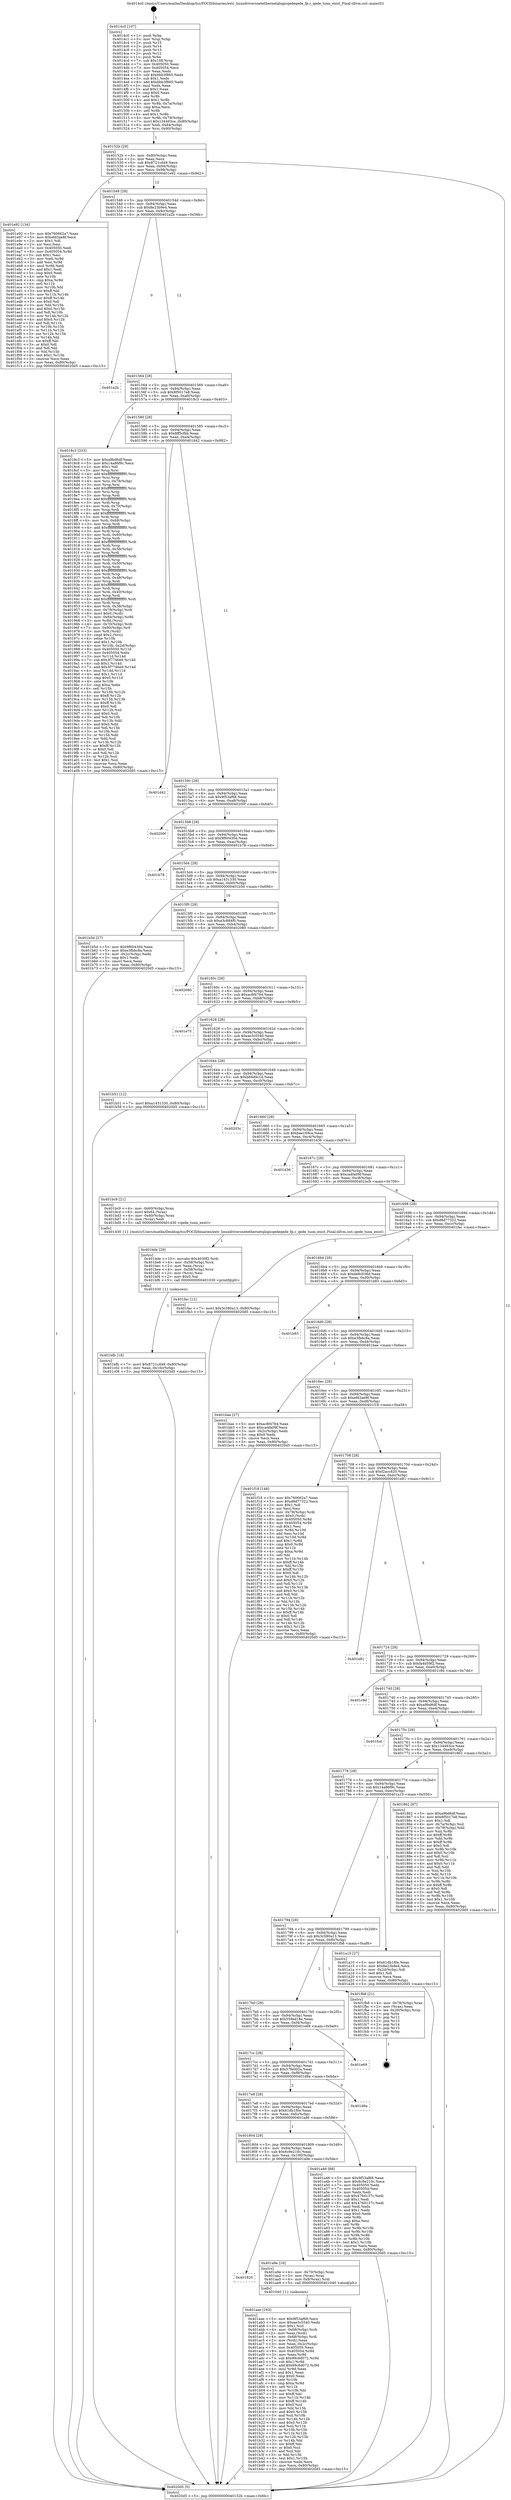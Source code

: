 digraph "0x4014c0" {
  label = "0x4014c0 (/mnt/c/Users/mathe/Desktop/tcc/POCII/binaries/extr_linuxdriversnetethernetqlogicqedeqede_fp.c_qede_tunn_exist_Final-ollvm.out::main(0))"
  labelloc = "t"
  node[shape=record]

  Entry [label="",width=0.3,height=0.3,shape=circle,fillcolor=black,style=filled]
  "0x40152b" [label="{
     0x40152b [29]\l
     | [instrs]\l
     &nbsp;&nbsp;0x40152b \<+3\>: mov -0x80(%rbp),%eax\l
     &nbsp;&nbsp;0x40152e \<+2\>: mov %eax,%ecx\l
     &nbsp;&nbsp;0x401530 \<+6\>: sub $0x8721cd49,%ecx\l
     &nbsp;&nbsp;0x401536 \<+6\>: mov %eax,-0x94(%rbp)\l
     &nbsp;&nbsp;0x40153c \<+6\>: mov %ecx,-0x98(%rbp)\l
     &nbsp;&nbsp;0x401542 \<+6\>: je 0000000000401e92 \<main+0x9d2\>\l
  }"]
  "0x401e92" [label="{
     0x401e92 [134]\l
     | [instrs]\l
     &nbsp;&nbsp;0x401e92 \<+5\>: mov $0x760662a7,%eax\l
     &nbsp;&nbsp;0x401e97 \<+5\>: mov $0xefd3ae8f,%ecx\l
     &nbsp;&nbsp;0x401e9c \<+2\>: mov $0x1,%dl\l
     &nbsp;&nbsp;0x401e9e \<+2\>: xor %esi,%esi\l
     &nbsp;&nbsp;0x401ea0 \<+7\>: mov 0x405050,%edi\l
     &nbsp;&nbsp;0x401ea7 \<+8\>: mov 0x405054,%r8d\l
     &nbsp;&nbsp;0x401eaf \<+3\>: sub $0x1,%esi\l
     &nbsp;&nbsp;0x401eb2 \<+3\>: mov %edi,%r9d\l
     &nbsp;&nbsp;0x401eb5 \<+3\>: add %esi,%r9d\l
     &nbsp;&nbsp;0x401eb8 \<+4\>: imul %r9d,%edi\l
     &nbsp;&nbsp;0x401ebc \<+3\>: and $0x1,%edi\l
     &nbsp;&nbsp;0x401ebf \<+3\>: cmp $0x0,%edi\l
     &nbsp;&nbsp;0x401ec2 \<+4\>: sete %r10b\l
     &nbsp;&nbsp;0x401ec6 \<+4\>: cmp $0xa,%r8d\l
     &nbsp;&nbsp;0x401eca \<+4\>: setl %r11b\l
     &nbsp;&nbsp;0x401ece \<+3\>: mov %r10b,%bl\l
     &nbsp;&nbsp;0x401ed1 \<+3\>: xor $0xff,%bl\l
     &nbsp;&nbsp;0x401ed4 \<+3\>: mov %r11b,%r14b\l
     &nbsp;&nbsp;0x401ed7 \<+4\>: xor $0xff,%r14b\l
     &nbsp;&nbsp;0x401edb \<+3\>: xor $0x0,%dl\l
     &nbsp;&nbsp;0x401ede \<+3\>: mov %bl,%r15b\l
     &nbsp;&nbsp;0x401ee1 \<+4\>: and $0x0,%r15b\l
     &nbsp;&nbsp;0x401ee5 \<+3\>: and %dl,%r10b\l
     &nbsp;&nbsp;0x401ee8 \<+3\>: mov %r14b,%r12b\l
     &nbsp;&nbsp;0x401eeb \<+4\>: and $0x0,%r12b\l
     &nbsp;&nbsp;0x401eef \<+3\>: and %dl,%r11b\l
     &nbsp;&nbsp;0x401ef2 \<+3\>: or %r10b,%r15b\l
     &nbsp;&nbsp;0x401ef5 \<+3\>: or %r11b,%r12b\l
     &nbsp;&nbsp;0x401ef8 \<+3\>: xor %r12b,%r15b\l
     &nbsp;&nbsp;0x401efb \<+3\>: or %r14b,%bl\l
     &nbsp;&nbsp;0x401efe \<+3\>: xor $0xff,%bl\l
     &nbsp;&nbsp;0x401f01 \<+3\>: or $0x0,%dl\l
     &nbsp;&nbsp;0x401f04 \<+2\>: and %dl,%bl\l
     &nbsp;&nbsp;0x401f06 \<+3\>: or %bl,%r15b\l
     &nbsp;&nbsp;0x401f09 \<+4\>: test $0x1,%r15b\l
     &nbsp;&nbsp;0x401f0d \<+3\>: cmovne %ecx,%eax\l
     &nbsp;&nbsp;0x401f10 \<+3\>: mov %eax,-0x80(%rbp)\l
     &nbsp;&nbsp;0x401f13 \<+5\>: jmp 00000000004020d5 \<main+0xc15\>\l
  }"]
  "0x401548" [label="{
     0x401548 [28]\l
     | [instrs]\l
     &nbsp;&nbsp;0x401548 \<+5\>: jmp 000000000040154d \<main+0x8d\>\l
     &nbsp;&nbsp;0x40154d \<+6\>: mov -0x94(%rbp),%eax\l
     &nbsp;&nbsp;0x401553 \<+5\>: sub $0x8e23b9e4,%eax\l
     &nbsp;&nbsp;0x401558 \<+6\>: mov %eax,-0x9c(%rbp)\l
     &nbsp;&nbsp;0x40155e \<+6\>: je 0000000000401a2b \<main+0x56b\>\l
  }"]
  Exit [label="",width=0.3,height=0.3,shape=circle,fillcolor=black,style=filled,peripheries=2]
  "0x401a2b" [label="{
     0x401a2b\l
  }", style=dashed]
  "0x401564" [label="{
     0x401564 [28]\l
     | [instrs]\l
     &nbsp;&nbsp;0x401564 \<+5\>: jmp 0000000000401569 \<main+0xa9\>\l
     &nbsp;&nbsp;0x401569 \<+6\>: mov -0x94(%rbp),%eax\l
     &nbsp;&nbsp;0x40156f \<+5\>: sub $0x8f5017e8,%eax\l
     &nbsp;&nbsp;0x401574 \<+6\>: mov %eax,-0xa0(%rbp)\l
     &nbsp;&nbsp;0x40157a \<+6\>: je 00000000004018c3 \<main+0x403\>\l
  }"]
  "0x401bfb" [label="{
     0x401bfb [18]\l
     | [instrs]\l
     &nbsp;&nbsp;0x401bfb \<+7\>: movl $0x8721cd49,-0x80(%rbp)\l
     &nbsp;&nbsp;0x401c02 \<+6\>: mov %eax,-0x10c(%rbp)\l
     &nbsp;&nbsp;0x401c08 \<+5\>: jmp 00000000004020d5 \<main+0xc15\>\l
  }"]
  "0x4018c3" [label="{
     0x4018c3 [333]\l
     | [instrs]\l
     &nbsp;&nbsp;0x4018c3 \<+5\>: mov $0xa9bd6df,%eax\l
     &nbsp;&nbsp;0x4018c8 \<+5\>: mov $0x14a86f9c,%ecx\l
     &nbsp;&nbsp;0x4018cd \<+2\>: mov $0x1,%dl\l
     &nbsp;&nbsp;0x4018cf \<+3\>: mov %rsp,%rsi\l
     &nbsp;&nbsp;0x4018d2 \<+4\>: add $0xfffffffffffffff0,%rsi\l
     &nbsp;&nbsp;0x4018d6 \<+3\>: mov %rsi,%rsp\l
     &nbsp;&nbsp;0x4018d9 \<+4\>: mov %rsi,-0x78(%rbp)\l
     &nbsp;&nbsp;0x4018dd \<+3\>: mov %rsp,%rsi\l
     &nbsp;&nbsp;0x4018e0 \<+4\>: add $0xfffffffffffffff0,%rsi\l
     &nbsp;&nbsp;0x4018e4 \<+3\>: mov %rsi,%rsp\l
     &nbsp;&nbsp;0x4018e7 \<+3\>: mov %rsp,%rdi\l
     &nbsp;&nbsp;0x4018ea \<+4\>: add $0xfffffffffffffff0,%rdi\l
     &nbsp;&nbsp;0x4018ee \<+3\>: mov %rdi,%rsp\l
     &nbsp;&nbsp;0x4018f1 \<+4\>: mov %rdi,-0x70(%rbp)\l
     &nbsp;&nbsp;0x4018f5 \<+3\>: mov %rsp,%rdi\l
     &nbsp;&nbsp;0x4018f8 \<+4\>: add $0xfffffffffffffff0,%rdi\l
     &nbsp;&nbsp;0x4018fc \<+3\>: mov %rdi,%rsp\l
     &nbsp;&nbsp;0x4018ff \<+4\>: mov %rdi,-0x68(%rbp)\l
     &nbsp;&nbsp;0x401903 \<+3\>: mov %rsp,%rdi\l
     &nbsp;&nbsp;0x401906 \<+4\>: add $0xfffffffffffffff0,%rdi\l
     &nbsp;&nbsp;0x40190a \<+3\>: mov %rdi,%rsp\l
     &nbsp;&nbsp;0x40190d \<+4\>: mov %rdi,-0x60(%rbp)\l
     &nbsp;&nbsp;0x401911 \<+3\>: mov %rsp,%rdi\l
     &nbsp;&nbsp;0x401914 \<+4\>: add $0xfffffffffffffff0,%rdi\l
     &nbsp;&nbsp;0x401918 \<+3\>: mov %rdi,%rsp\l
     &nbsp;&nbsp;0x40191b \<+4\>: mov %rdi,-0x58(%rbp)\l
     &nbsp;&nbsp;0x40191f \<+3\>: mov %rsp,%rdi\l
     &nbsp;&nbsp;0x401922 \<+4\>: add $0xfffffffffffffff0,%rdi\l
     &nbsp;&nbsp;0x401926 \<+3\>: mov %rdi,%rsp\l
     &nbsp;&nbsp;0x401929 \<+4\>: mov %rdi,-0x50(%rbp)\l
     &nbsp;&nbsp;0x40192d \<+3\>: mov %rsp,%rdi\l
     &nbsp;&nbsp;0x401930 \<+4\>: add $0xfffffffffffffff0,%rdi\l
     &nbsp;&nbsp;0x401934 \<+3\>: mov %rdi,%rsp\l
     &nbsp;&nbsp;0x401937 \<+4\>: mov %rdi,-0x48(%rbp)\l
     &nbsp;&nbsp;0x40193b \<+3\>: mov %rsp,%rdi\l
     &nbsp;&nbsp;0x40193e \<+4\>: add $0xfffffffffffffff0,%rdi\l
     &nbsp;&nbsp;0x401942 \<+3\>: mov %rdi,%rsp\l
     &nbsp;&nbsp;0x401945 \<+4\>: mov %rdi,-0x40(%rbp)\l
     &nbsp;&nbsp;0x401949 \<+3\>: mov %rsp,%rdi\l
     &nbsp;&nbsp;0x40194c \<+4\>: add $0xfffffffffffffff0,%rdi\l
     &nbsp;&nbsp;0x401950 \<+3\>: mov %rdi,%rsp\l
     &nbsp;&nbsp;0x401953 \<+4\>: mov %rdi,-0x38(%rbp)\l
     &nbsp;&nbsp;0x401957 \<+4\>: mov -0x78(%rbp),%rdi\l
     &nbsp;&nbsp;0x40195b \<+6\>: movl $0x0,(%rdi)\l
     &nbsp;&nbsp;0x401961 \<+7\>: mov -0x84(%rbp),%r8d\l
     &nbsp;&nbsp;0x401968 \<+3\>: mov %r8d,(%rsi)\l
     &nbsp;&nbsp;0x40196b \<+4\>: mov -0x70(%rbp),%rdi\l
     &nbsp;&nbsp;0x40196f \<+7\>: mov -0x90(%rbp),%r9\l
     &nbsp;&nbsp;0x401976 \<+3\>: mov %r9,(%rdi)\l
     &nbsp;&nbsp;0x401979 \<+3\>: cmpl $0x2,(%rsi)\l
     &nbsp;&nbsp;0x40197c \<+4\>: setne %r10b\l
     &nbsp;&nbsp;0x401980 \<+4\>: and $0x1,%r10b\l
     &nbsp;&nbsp;0x401984 \<+4\>: mov %r10b,-0x2d(%rbp)\l
     &nbsp;&nbsp;0x401988 \<+8\>: mov 0x405050,%r11d\l
     &nbsp;&nbsp;0x401990 \<+7\>: mov 0x405054,%ebx\l
     &nbsp;&nbsp;0x401997 \<+3\>: mov %r11d,%r14d\l
     &nbsp;&nbsp;0x40199a \<+7\>: sub $0x3f7746e9,%r14d\l
     &nbsp;&nbsp;0x4019a1 \<+4\>: sub $0x1,%r14d\l
     &nbsp;&nbsp;0x4019a5 \<+7\>: add $0x3f7746e9,%r14d\l
     &nbsp;&nbsp;0x4019ac \<+4\>: imul %r14d,%r11d\l
     &nbsp;&nbsp;0x4019b0 \<+4\>: and $0x1,%r11d\l
     &nbsp;&nbsp;0x4019b4 \<+4\>: cmp $0x0,%r11d\l
     &nbsp;&nbsp;0x4019b8 \<+4\>: sete %r10b\l
     &nbsp;&nbsp;0x4019bc \<+3\>: cmp $0xa,%ebx\l
     &nbsp;&nbsp;0x4019bf \<+4\>: setl %r15b\l
     &nbsp;&nbsp;0x4019c3 \<+3\>: mov %r10b,%r12b\l
     &nbsp;&nbsp;0x4019c6 \<+4\>: xor $0xff,%r12b\l
     &nbsp;&nbsp;0x4019ca \<+3\>: mov %r15b,%r13b\l
     &nbsp;&nbsp;0x4019cd \<+4\>: xor $0xff,%r13b\l
     &nbsp;&nbsp;0x4019d1 \<+3\>: xor $0x0,%dl\l
     &nbsp;&nbsp;0x4019d4 \<+3\>: mov %r12b,%sil\l
     &nbsp;&nbsp;0x4019d7 \<+4\>: and $0x0,%sil\l
     &nbsp;&nbsp;0x4019db \<+3\>: and %dl,%r10b\l
     &nbsp;&nbsp;0x4019de \<+3\>: mov %r13b,%dil\l
     &nbsp;&nbsp;0x4019e1 \<+4\>: and $0x0,%dil\l
     &nbsp;&nbsp;0x4019e5 \<+3\>: and %dl,%r15b\l
     &nbsp;&nbsp;0x4019e8 \<+3\>: or %r10b,%sil\l
     &nbsp;&nbsp;0x4019eb \<+3\>: or %r15b,%dil\l
     &nbsp;&nbsp;0x4019ee \<+3\>: xor %dil,%sil\l
     &nbsp;&nbsp;0x4019f1 \<+3\>: or %r13b,%r12b\l
     &nbsp;&nbsp;0x4019f4 \<+4\>: xor $0xff,%r12b\l
     &nbsp;&nbsp;0x4019f8 \<+3\>: or $0x0,%dl\l
     &nbsp;&nbsp;0x4019fb \<+3\>: and %dl,%r12b\l
     &nbsp;&nbsp;0x4019fe \<+3\>: or %r12b,%sil\l
     &nbsp;&nbsp;0x401a01 \<+4\>: test $0x1,%sil\l
     &nbsp;&nbsp;0x401a05 \<+3\>: cmovne %ecx,%eax\l
     &nbsp;&nbsp;0x401a08 \<+3\>: mov %eax,-0x80(%rbp)\l
     &nbsp;&nbsp;0x401a0b \<+5\>: jmp 00000000004020d5 \<main+0xc15\>\l
  }"]
  "0x401580" [label="{
     0x401580 [28]\l
     | [instrs]\l
     &nbsp;&nbsp;0x401580 \<+5\>: jmp 0000000000401585 \<main+0xc5\>\l
     &nbsp;&nbsp;0x401585 \<+6\>: mov -0x94(%rbp),%eax\l
     &nbsp;&nbsp;0x40158b \<+5\>: sub $0x8ff5cfbb,%eax\l
     &nbsp;&nbsp;0x401590 \<+6\>: mov %eax,-0xa4(%rbp)\l
     &nbsp;&nbsp;0x401596 \<+6\>: je 0000000000401d42 \<main+0x882\>\l
  }"]
  "0x401bde" [label="{
     0x401bde [29]\l
     | [instrs]\l
     &nbsp;&nbsp;0x401bde \<+10\>: movabs $0x4030f2,%rdi\l
     &nbsp;&nbsp;0x401be8 \<+4\>: mov -0x58(%rbp),%rcx\l
     &nbsp;&nbsp;0x401bec \<+2\>: mov %eax,(%rcx)\l
     &nbsp;&nbsp;0x401bee \<+4\>: mov -0x58(%rbp),%rcx\l
     &nbsp;&nbsp;0x401bf2 \<+2\>: mov (%rcx),%esi\l
     &nbsp;&nbsp;0x401bf4 \<+2\>: mov $0x0,%al\l
     &nbsp;&nbsp;0x401bf6 \<+5\>: call 0000000000401030 \<printf@plt\>\l
     | [calls]\l
     &nbsp;&nbsp;0x401030 \{1\} (unknown)\l
  }"]
  "0x401d42" [label="{
     0x401d42\l
  }", style=dashed]
  "0x40159c" [label="{
     0x40159c [28]\l
     | [instrs]\l
     &nbsp;&nbsp;0x40159c \<+5\>: jmp 00000000004015a1 \<main+0xe1\>\l
     &nbsp;&nbsp;0x4015a1 \<+6\>: mov -0x94(%rbp),%eax\l
     &nbsp;&nbsp;0x4015a7 \<+5\>: sub $0x9f53af68,%eax\l
     &nbsp;&nbsp;0x4015ac \<+6\>: mov %eax,-0xa8(%rbp)\l
     &nbsp;&nbsp;0x4015b2 \<+6\>: je 000000000040200f \<main+0xb4f\>\l
  }"]
  "0x401aae" [label="{
     0x401aae [163]\l
     | [instrs]\l
     &nbsp;&nbsp;0x401aae \<+5\>: mov $0x9f53af68,%ecx\l
     &nbsp;&nbsp;0x401ab3 \<+5\>: mov $0xae3c5540,%edx\l
     &nbsp;&nbsp;0x401ab8 \<+3\>: mov $0x1,%sil\l
     &nbsp;&nbsp;0x401abb \<+4\>: mov -0x68(%rbp),%rdi\l
     &nbsp;&nbsp;0x401abf \<+2\>: mov %eax,(%rdi)\l
     &nbsp;&nbsp;0x401ac1 \<+4\>: mov -0x68(%rbp),%rdi\l
     &nbsp;&nbsp;0x401ac5 \<+2\>: mov (%rdi),%eax\l
     &nbsp;&nbsp;0x401ac7 \<+3\>: mov %eax,-0x2c(%rbp)\l
     &nbsp;&nbsp;0x401aca \<+7\>: mov 0x405050,%eax\l
     &nbsp;&nbsp;0x401ad1 \<+8\>: mov 0x405054,%r8d\l
     &nbsp;&nbsp;0x401ad9 \<+3\>: mov %eax,%r9d\l
     &nbsp;&nbsp;0x401adc \<+7\>: sub $0x99c6d072,%r9d\l
     &nbsp;&nbsp;0x401ae3 \<+4\>: sub $0x1,%r9d\l
     &nbsp;&nbsp;0x401ae7 \<+7\>: add $0x99c6d072,%r9d\l
     &nbsp;&nbsp;0x401aee \<+4\>: imul %r9d,%eax\l
     &nbsp;&nbsp;0x401af2 \<+3\>: and $0x1,%eax\l
     &nbsp;&nbsp;0x401af5 \<+3\>: cmp $0x0,%eax\l
     &nbsp;&nbsp;0x401af8 \<+4\>: sete %r10b\l
     &nbsp;&nbsp;0x401afc \<+4\>: cmp $0xa,%r8d\l
     &nbsp;&nbsp;0x401b00 \<+4\>: setl %r11b\l
     &nbsp;&nbsp;0x401b04 \<+3\>: mov %r10b,%bl\l
     &nbsp;&nbsp;0x401b07 \<+3\>: xor $0xff,%bl\l
     &nbsp;&nbsp;0x401b0a \<+3\>: mov %r11b,%r14b\l
     &nbsp;&nbsp;0x401b0d \<+4\>: xor $0xff,%r14b\l
     &nbsp;&nbsp;0x401b11 \<+4\>: xor $0x0,%sil\l
     &nbsp;&nbsp;0x401b15 \<+3\>: mov %bl,%r15b\l
     &nbsp;&nbsp;0x401b18 \<+4\>: and $0x0,%r15b\l
     &nbsp;&nbsp;0x401b1c \<+3\>: and %sil,%r10b\l
     &nbsp;&nbsp;0x401b1f \<+3\>: mov %r14b,%r12b\l
     &nbsp;&nbsp;0x401b22 \<+4\>: and $0x0,%r12b\l
     &nbsp;&nbsp;0x401b26 \<+3\>: and %sil,%r11b\l
     &nbsp;&nbsp;0x401b29 \<+3\>: or %r10b,%r15b\l
     &nbsp;&nbsp;0x401b2c \<+3\>: or %r11b,%r12b\l
     &nbsp;&nbsp;0x401b2f \<+3\>: xor %r12b,%r15b\l
     &nbsp;&nbsp;0x401b32 \<+3\>: or %r14b,%bl\l
     &nbsp;&nbsp;0x401b35 \<+3\>: xor $0xff,%bl\l
     &nbsp;&nbsp;0x401b38 \<+4\>: or $0x0,%sil\l
     &nbsp;&nbsp;0x401b3c \<+3\>: and %sil,%bl\l
     &nbsp;&nbsp;0x401b3f \<+3\>: or %bl,%r15b\l
     &nbsp;&nbsp;0x401b42 \<+4\>: test $0x1,%r15b\l
     &nbsp;&nbsp;0x401b46 \<+3\>: cmovne %edx,%ecx\l
     &nbsp;&nbsp;0x401b49 \<+3\>: mov %ecx,-0x80(%rbp)\l
     &nbsp;&nbsp;0x401b4c \<+5\>: jmp 00000000004020d5 \<main+0xc15\>\l
  }"]
  "0x40200f" [label="{
     0x40200f\l
  }", style=dashed]
  "0x4015b8" [label="{
     0x4015b8 [28]\l
     | [instrs]\l
     &nbsp;&nbsp;0x4015b8 \<+5\>: jmp 00000000004015bd \<main+0xfd\>\l
     &nbsp;&nbsp;0x4015bd \<+6\>: mov -0x94(%rbp),%eax\l
     &nbsp;&nbsp;0x4015c3 \<+5\>: sub $0x9f60430d,%eax\l
     &nbsp;&nbsp;0x4015c8 \<+6\>: mov %eax,-0xac(%rbp)\l
     &nbsp;&nbsp;0x4015ce \<+6\>: je 0000000000401b78 \<main+0x6b8\>\l
  }"]
  "0x401820" [label="{
     0x401820\l
  }", style=dashed]
  "0x401b78" [label="{
     0x401b78\l
  }", style=dashed]
  "0x4015d4" [label="{
     0x4015d4 [28]\l
     | [instrs]\l
     &nbsp;&nbsp;0x4015d4 \<+5\>: jmp 00000000004015d9 \<main+0x119\>\l
     &nbsp;&nbsp;0x4015d9 \<+6\>: mov -0x94(%rbp),%eax\l
     &nbsp;&nbsp;0x4015df \<+5\>: sub $0xa1431330,%eax\l
     &nbsp;&nbsp;0x4015e4 \<+6\>: mov %eax,-0xb0(%rbp)\l
     &nbsp;&nbsp;0x4015ea \<+6\>: je 0000000000401b5d \<main+0x69d\>\l
  }"]
  "0x401a9e" [label="{
     0x401a9e [16]\l
     | [instrs]\l
     &nbsp;&nbsp;0x401a9e \<+4\>: mov -0x70(%rbp),%rax\l
     &nbsp;&nbsp;0x401aa2 \<+3\>: mov (%rax),%rax\l
     &nbsp;&nbsp;0x401aa5 \<+4\>: mov 0x8(%rax),%rdi\l
     &nbsp;&nbsp;0x401aa9 \<+5\>: call 0000000000401040 \<atoi@plt\>\l
     | [calls]\l
     &nbsp;&nbsp;0x401040 \{1\} (unknown)\l
  }"]
  "0x401b5d" [label="{
     0x401b5d [27]\l
     | [instrs]\l
     &nbsp;&nbsp;0x401b5d \<+5\>: mov $0x9f60430d,%eax\l
     &nbsp;&nbsp;0x401b62 \<+5\>: mov $0xe3fbbc8a,%ecx\l
     &nbsp;&nbsp;0x401b67 \<+3\>: mov -0x2c(%rbp),%edx\l
     &nbsp;&nbsp;0x401b6a \<+3\>: cmp $0x1,%edx\l
     &nbsp;&nbsp;0x401b6d \<+3\>: cmovl %ecx,%eax\l
     &nbsp;&nbsp;0x401b70 \<+3\>: mov %eax,-0x80(%rbp)\l
     &nbsp;&nbsp;0x401b73 \<+5\>: jmp 00000000004020d5 \<main+0xc15\>\l
  }"]
  "0x4015f0" [label="{
     0x4015f0 [28]\l
     | [instrs]\l
     &nbsp;&nbsp;0x4015f0 \<+5\>: jmp 00000000004015f5 \<main+0x135\>\l
     &nbsp;&nbsp;0x4015f5 \<+6\>: mov -0x94(%rbp),%eax\l
     &nbsp;&nbsp;0x4015fb \<+5\>: sub $0xa3c884f0,%eax\l
     &nbsp;&nbsp;0x401600 \<+6\>: mov %eax,-0xb4(%rbp)\l
     &nbsp;&nbsp;0x401606 \<+6\>: je 0000000000402080 \<main+0xbc0\>\l
  }"]
  "0x401804" [label="{
     0x401804 [28]\l
     | [instrs]\l
     &nbsp;&nbsp;0x401804 \<+5\>: jmp 0000000000401809 \<main+0x349\>\l
     &nbsp;&nbsp;0x401809 \<+6\>: mov -0x94(%rbp),%eax\l
     &nbsp;&nbsp;0x40180f \<+5\>: sub $0x6c9e210c,%eax\l
     &nbsp;&nbsp;0x401814 \<+6\>: mov %eax,-0x100(%rbp)\l
     &nbsp;&nbsp;0x40181a \<+6\>: je 0000000000401a9e \<main+0x5de\>\l
  }"]
  "0x402080" [label="{
     0x402080\l
  }", style=dashed]
  "0x40160c" [label="{
     0x40160c [28]\l
     | [instrs]\l
     &nbsp;&nbsp;0x40160c \<+5\>: jmp 0000000000401611 \<main+0x151\>\l
     &nbsp;&nbsp;0x401611 \<+6\>: mov -0x94(%rbp),%eax\l
     &nbsp;&nbsp;0x401617 \<+5\>: sub $0xac8f4764,%eax\l
     &nbsp;&nbsp;0x40161c \<+6\>: mov %eax,-0xb8(%rbp)\l
     &nbsp;&nbsp;0x401622 \<+6\>: je 0000000000401e75 \<main+0x9b5\>\l
  }"]
  "0x401a46" [label="{
     0x401a46 [88]\l
     | [instrs]\l
     &nbsp;&nbsp;0x401a46 \<+5\>: mov $0x9f53af68,%eax\l
     &nbsp;&nbsp;0x401a4b \<+5\>: mov $0x6c9e210c,%ecx\l
     &nbsp;&nbsp;0x401a50 \<+7\>: mov 0x405050,%edx\l
     &nbsp;&nbsp;0x401a57 \<+7\>: mov 0x405054,%esi\l
     &nbsp;&nbsp;0x401a5e \<+2\>: mov %edx,%edi\l
     &nbsp;&nbsp;0x401a60 \<+6\>: sub $0x476d137c,%edi\l
     &nbsp;&nbsp;0x401a66 \<+3\>: sub $0x1,%edi\l
     &nbsp;&nbsp;0x401a69 \<+6\>: add $0x476d137c,%edi\l
     &nbsp;&nbsp;0x401a6f \<+3\>: imul %edi,%edx\l
     &nbsp;&nbsp;0x401a72 \<+3\>: and $0x1,%edx\l
     &nbsp;&nbsp;0x401a75 \<+3\>: cmp $0x0,%edx\l
     &nbsp;&nbsp;0x401a78 \<+4\>: sete %r8b\l
     &nbsp;&nbsp;0x401a7c \<+3\>: cmp $0xa,%esi\l
     &nbsp;&nbsp;0x401a7f \<+4\>: setl %r9b\l
     &nbsp;&nbsp;0x401a83 \<+3\>: mov %r8b,%r10b\l
     &nbsp;&nbsp;0x401a86 \<+3\>: and %r9b,%r10b\l
     &nbsp;&nbsp;0x401a89 \<+3\>: xor %r9b,%r8b\l
     &nbsp;&nbsp;0x401a8c \<+3\>: or %r8b,%r10b\l
     &nbsp;&nbsp;0x401a8f \<+4\>: test $0x1,%r10b\l
     &nbsp;&nbsp;0x401a93 \<+3\>: cmovne %ecx,%eax\l
     &nbsp;&nbsp;0x401a96 \<+3\>: mov %eax,-0x80(%rbp)\l
     &nbsp;&nbsp;0x401a99 \<+5\>: jmp 00000000004020d5 \<main+0xc15\>\l
  }"]
  "0x401e75" [label="{
     0x401e75\l
  }", style=dashed]
  "0x401628" [label="{
     0x401628 [28]\l
     | [instrs]\l
     &nbsp;&nbsp;0x401628 \<+5\>: jmp 000000000040162d \<main+0x16d\>\l
     &nbsp;&nbsp;0x40162d \<+6\>: mov -0x94(%rbp),%eax\l
     &nbsp;&nbsp;0x401633 \<+5\>: sub $0xae3c5540,%eax\l
     &nbsp;&nbsp;0x401638 \<+6\>: mov %eax,-0xbc(%rbp)\l
     &nbsp;&nbsp;0x40163e \<+6\>: je 0000000000401b51 \<main+0x691\>\l
  }"]
  "0x4017e8" [label="{
     0x4017e8 [28]\l
     | [instrs]\l
     &nbsp;&nbsp;0x4017e8 \<+5\>: jmp 00000000004017ed \<main+0x32d\>\l
     &nbsp;&nbsp;0x4017ed \<+6\>: mov -0x94(%rbp),%eax\l
     &nbsp;&nbsp;0x4017f3 \<+5\>: sub $0x61db1f0e,%eax\l
     &nbsp;&nbsp;0x4017f8 \<+6\>: mov %eax,-0xfc(%rbp)\l
     &nbsp;&nbsp;0x4017fe \<+6\>: je 0000000000401a46 \<main+0x586\>\l
  }"]
  "0x401b51" [label="{
     0x401b51 [12]\l
     | [instrs]\l
     &nbsp;&nbsp;0x401b51 \<+7\>: movl $0xa1431330,-0x80(%rbp)\l
     &nbsp;&nbsp;0x401b58 \<+5\>: jmp 00000000004020d5 \<main+0xc15\>\l
  }"]
  "0x401644" [label="{
     0x401644 [28]\l
     | [instrs]\l
     &nbsp;&nbsp;0x401644 \<+5\>: jmp 0000000000401649 \<main+0x189\>\l
     &nbsp;&nbsp;0x401649 \<+6\>: mov -0x94(%rbp),%eax\l
     &nbsp;&nbsp;0x40164f \<+5\>: sub $0xb69d9c1d,%eax\l
     &nbsp;&nbsp;0x401654 \<+6\>: mov %eax,-0xc0(%rbp)\l
     &nbsp;&nbsp;0x40165a \<+6\>: je 000000000040203c \<main+0xb7c\>\l
  }"]
  "0x401d9a" [label="{
     0x401d9a\l
  }", style=dashed]
  "0x40203c" [label="{
     0x40203c\l
  }", style=dashed]
  "0x401660" [label="{
     0x401660 [28]\l
     | [instrs]\l
     &nbsp;&nbsp;0x401660 \<+5\>: jmp 0000000000401665 \<main+0x1a5\>\l
     &nbsp;&nbsp;0x401665 \<+6\>: mov -0x94(%rbp),%eax\l
     &nbsp;&nbsp;0x40166b \<+5\>: sub $0xbae169ca,%eax\l
     &nbsp;&nbsp;0x401670 \<+6\>: mov %eax,-0xc4(%rbp)\l
     &nbsp;&nbsp;0x401676 \<+6\>: je 0000000000401d36 \<main+0x876\>\l
  }"]
  "0x4017cc" [label="{
     0x4017cc [28]\l
     | [instrs]\l
     &nbsp;&nbsp;0x4017cc \<+5\>: jmp 00000000004017d1 \<main+0x311\>\l
     &nbsp;&nbsp;0x4017d1 \<+6\>: mov -0x94(%rbp),%eax\l
     &nbsp;&nbsp;0x4017d7 \<+5\>: sub $0x57fe002a,%eax\l
     &nbsp;&nbsp;0x4017dc \<+6\>: mov %eax,-0xf8(%rbp)\l
     &nbsp;&nbsp;0x4017e2 \<+6\>: je 0000000000401d9a \<main+0x8da\>\l
  }"]
  "0x401d36" [label="{
     0x401d36\l
  }", style=dashed]
  "0x40167c" [label="{
     0x40167c [28]\l
     | [instrs]\l
     &nbsp;&nbsp;0x40167c \<+5\>: jmp 0000000000401681 \<main+0x1c1\>\l
     &nbsp;&nbsp;0x401681 \<+6\>: mov -0x94(%rbp),%eax\l
     &nbsp;&nbsp;0x401687 \<+5\>: sub $0xca4fa09f,%eax\l
     &nbsp;&nbsp;0x40168c \<+6\>: mov %eax,-0xc8(%rbp)\l
     &nbsp;&nbsp;0x401692 \<+6\>: je 0000000000401bc9 \<main+0x709\>\l
  }"]
  "0x401e69" [label="{
     0x401e69\l
  }", style=dashed]
  "0x401bc9" [label="{
     0x401bc9 [21]\l
     | [instrs]\l
     &nbsp;&nbsp;0x401bc9 \<+4\>: mov -0x60(%rbp),%rax\l
     &nbsp;&nbsp;0x401bcd \<+6\>: movl $0x64,(%rax)\l
     &nbsp;&nbsp;0x401bd3 \<+4\>: mov -0x60(%rbp),%rax\l
     &nbsp;&nbsp;0x401bd7 \<+2\>: mov (%rax),%edi\l
     &nbsp;&nbsp;0x401bd9 \<+5\>: call 0000000000401430 \<qede_tunn_exist\>\l
     | [calls]\l
     &nbsp;&nbsp;0x401430 \{1\} (/mnt/c/Users/mathe/Desktop/tcc/POCII/binaries/extr_linuxdriversnetethernetqlogicqedeqede_fp.c_qede_tunn_exist_Final-ollvm.out::qede_tunn_exist)\l
  }"]
  "0x401698" [label="{
     0x401698 [28]\l
     | [instrs]\l
     &nbsp;&nbsp;0x401698 \<+5\>: jmp 000000000040169d \<main+0x1dd\>\l
     &nbsp;&nbsp;0x40169d \<+6\>: mov -0x94(%rbp),%eax\l
     &nbsp;&nbsp;0x4016a3 \<+5\>: sub $0xd8d77322,%eax\l
     &nbsp;&nbsp;0x4016a8 \<+6\>: mov %eax,-0xcc(%rbp)\l
     &nbsp;&nbsp;0x4016ae \<+6\>: je 0000000000401fac \<main+0xaec\>\l
  }"]
  "0x4017b0" [label="{
     0x4017b0 [28]\l
     | [instrs]\l
     &nbsp;&nbsp;0x4017b0 \<+5\>: jmp 00000000004017b5 \<main+0x2f5\>\l
     &nbsp;&nbsp;0x4017b5 \<+6\>: mov -0x94(%rbp),%eax\l
     &nbsp;&nbsp;0x4017bb \<+5\>: sub $0x559ed18e,%eax\l
     &nbsp;&nbsp;0x4017c0 \<+6\>: mov %eax,-0xf4(%rbp)\l
     &nbsp;&nbsp;0x4017c6 \<+6\>: je 0000000000401e69 \<main+0x9a9\>\l
  }"]
  "0x401fac" [label="{
     0x401fac [12]\l
     | [instrs]\l
     &nbsp;&nbsp;0x401fac \<+7\>: movl $0x3c580a13,-0x80(%rbp)\l
     &nbsp;&nbsp;0x401fb3 \<+5\>: jmp 00000000004020d5 \<main+0xc15\>\l
  }"]
  "0x4016b4" [label="{
     0x4016b4 [28]\l
     | [instrs]\l
     &nbsp;&nbsp;0x4016b4 \<+5\>: jmp 00000000004016b9 \<main+0x1f9\>\l
     &nbsp;&nbsp;0x4016b9 \<+6\>: mov -0x94(%rbp),%eax\l
     &nbsp;&nbsp;0x4016bf \<+5\>: sub $0xde8c036d,%eax\l
     &nbsp;&nbsp;0x4016c4 \<+6\>: mov %eax,-0xd0(%rbp)\l
     &nbsp;&nbsp;0x4016ca \<+6\>: je 0000000000401b93 \<main+0x6d3\>\l
  }"]
  "0x401fb8" [label="{
     0x401fb8 [21]\l
     | [instrs]\l
     &nbsp;&nbsp;0x401fb8 \<+4\>: mov -0x78(%rbp),%rax\l
     &nbsp;&nbsp;0x401fbc \<+2\>: mov (%rax),%eax\l
     &nbsp;&nbsp;0x401fbe \<+4\>: lea -0x28(%rbp),%rsp\l
     &nbsp;&nbsp;0x401fc2 \<+1\>: pop %rbx\l
     &nbsp;&nbsp;0x401fc3 \<+2\>: pop %r12\l
     &nbsp;&nbsp;0x401fc5 \<+2\>: pop %r13\l
     &nbsp;&nbsp;0x401fc7 \<+2\>: pop %r14\l
     &nbsp;&nbsp;0x401fc9 \<+2\>: pop %r15\l
     &nbsp;&nbsp;0x401fcb \<+1\>: pop %rbp\l
     &nbsp;&nbsp;0x401fcc \<+1\>: ret\l
  }"]
  "0x401b93" [label="{
     0x401b93\l
  }", style=dashed]
  "0x4016d0" [label="{
     0x4016d0 [28]\l
     | [instrs]\l
     &nbsp;&nbsp;0x4016d0 \<+5\>: jmp 00000000004016d5 \<main+0x215\>\l
     &nbsp;&nbsp;0x4016d5 \<+6\>: mov -0x94(%rbp),%eax\l
     &nbsp;&nbsp;0x4016db \<+5\>: sub $0xe3fbbc8a,%eax\l
     &nbsp;&nbsp;0x4016e0 \<+6\>: mov %eax,-0xd4(%rbp)\l
     &nbsp;&nbsp;0x4016e6 \<+6\>: je 0000000000401bae \<main+0x6ee\>\l
  }"]
  "0x401794" [label="{
     0x401794 [28]\l
     | [instrs]\l
     &nbsp;&nbsp;0x401794 \<+5\>: jmp 0000000000401799 \<main+0x2d9\>\l
     &nbsp;&nbsp;0x401799 \<+6\>: mov -0x94(%rbp),%eax\l
     &nbsp;&nbsp;0x40179f \<+5\>: sub $0x3c580a13,%eax\l
     &nbsp;&nbsp;0x4017a4 \<+6\>: mov %eax,-0xf0(%rbp)\l
     &nbsp;&nbsp;0x4017aa \<+6\>: je 0000000000401fb8 \<main+0xaf8\>\l
  }"]
  "0x401bae" [label="{
     0x401bae [27]\l
     | [instrs]\l
     &nbsp;&nbsp;0x401bae \<+5\>: mov $0xac8f4764,%eax\l
     &nbsp;&nbsp;0x401bb3 \<+5\>: mov $0xca4fa09f,%ecx\l
     &nbsp;&nbsp;0x401bb8 \<+3\>: mov -0x2c(%rbp),%edx\l
     &nbsp;&nbsp;0x401bbb \<+3\>: cmp $0x0,%edx\l
     &nbsp;&nbsp;0x401bbe \<+3\>: cmove %ecx,%eax\l
     &nbsp;&nbsp;0x401bc1 \<+3\>: mov %eax,-0x80(%rbp)\l
     &nbsp;&nbsp;0x401bc4 \<+5\>: jmp 00000000004020d5 \<main+0xc15\>\l
  }"]
  "0x4016ec" [label="{
     0x4016ec [28]\l
     | [instrs]\l
     &nbsp;&nbsp;0x4016ec \<+5\>: jmp 00000000004016f1 \<main+0x231\>\l
     &nbsp;&nbsp;0x4016f1 \<+6\>: mov -0x94(%rbp),%eax\l
     &nbsp;&nbsp;0x4016f7 \<+5\>: sub $0xefd3ae8f,%eax\l
     &nbsp;&nbsp;0x4016fc \<+6\>: mov %eax,-0xd8(%rbp)\l
     &nbsp;&nbsp;0x401702 \<+6\>: je 0000000000401f18 \<main+0xa58\>\l
  }"]
  "0x401a10" [label="{
     0x401a10 [27]\l
     | [instrs]\l
     &nbsp;&nbsp;0x401a10 \<+5\>: mov $0x61db1f0e,%eax\l
     &nbsp;&nbsp;0x401a15 \<+5\>: mov $0x8e23b9e4,%ecx\l
     &nbsp;&nbsp;0x401a1a \<+3\>: mov -0x2d(%rbp),%dl\l
     &nbsp;&nbsp;0x401a1d \<+3\>: test $0x1,%dl\l
     &nbsp;&nbsp;0x401a20 \<+3\>: cmovne %ecx,%eax\l
     &nbsp;&nbsp;0x401a23 \<+3\>: mov %eax,-0x80(%rbp)\l
     &nbsp;&nbsp;0x401a26 \<+5\>: jmp 00000000004020d5 \<main+0xc15\>\l
  }"]
  "0x401f18" [label="{
     0x401f18 [148]\l
     | [instrs]\l
     &nbsp;&nbsp;0x401f18 \<+5\>: mov $0x760662a7,%eax\l
     &nbsp;&nbsp;0x401f1d \<+5\>: mov $0xd8d77322,%ecx\l
     &nbsp;&nbsp;0x401f22 \<+2\>: mov $0x1,%dl\l
     &nbsp;&nbsp;0x401f24 \<+2\>: xor %esi,%esi\l
     &nbsp;&nbsp;0x401f26 \<+4\>: mov -0x78(%rbp),%rdi\l
     &nbsp;&nbsp;0x401f2a \<+6\>: movl $0x0,(%rdi)\l
     &nbsp;&nbsp;0x401f30 \<+8\>: mov 0x405050,%r8d\l
     &nbsp;&nbsp;0x401f38 \<+8\>: mov 0x405054,%r9d\l
     &nbsp;&nbsp;0x401f40 \<+3\>: sub $0x1,%esi\l
     &nbsp;&nbsp;0x401f43 \<+3\>: mov %r8d,%r10d\l
     &nbsp;&nbsp;0x401f46 \<+3\>: add %esi,%r10d\l
     &nbsp;&nbsp;0x401f49 \<+4\>: imul %r10d,%r8d\l
     &nbsp;&nbsp;0x401f4d \<+4\>: and $0x1,%r8d\l
     &nbsp;&nbsp;0x401f51 \<+4\>: cmp $0x0,%r8d\l
     &nbsp;&nbsp;0x401f55 \<+4\>: sete %r11b\l
     &nbsp;&nbsp;0x401f59 \<+4\>: cmp $0xa,%r9d\l
     &nbsp;&nbsp;0x401f5d \<+3\>: setl %bl\l
     &nbsp;&nbsp;0x401f60 \<+3\>: mov %r11b,%r14b\l
     &nbsp;&nbsp;0x401f63 \<+4\>: xor $0xff,%r14b\l
     &nbsp;&nbsp;0x401f67 \<+3\>: mov %bl,%r15b\l
     &nbsp;&nbsp;0x401f6a \<+4\>: xor $0xff,%r15b\l
     &nbsp;&nbsp;0x401f6e \<+3\>: xor $0x0,%dl\l
     &nbsp;&nbsp;0x401f71 \<+3\>: mov %r14b,%r12b\l
     &nbsp;&nbsp;0x401f74 \<+4\>: and $0x0,%r12b\l
     &nbsp;&nbsp;0x401f78 \<+3\>: and %dl,%r11b\l
     &nbsp;&nbsp;0x401f7b \<+3\>: mov %r15b,%r13b\l
     &nbsp;&nbsp;0x401f7e \<+4\>: and $0x0,%r13b\l
     &nbsp;&nbsp;0x401f82 \<+2\>: and %dl,%bl\l
     &nbsp;&nbsp;0x401f84 \<+3\>: or %r11b,%r12b\l
     &nbsp;&nbsp;0x401f87 \<+3\>: or %bl,%r13b\l
     &nbsp;&nbsp;0x401f8a \<+3\>: xor %r13b,%r12b\l
     &nbsp;&nbsp;0x401f8d \<+3\>: or %r15b,%r14b\l
     &nbsp;&nbsp;0x401f90 \<+4\>: xor $0xff,%r14b\l
     &nbsp;&nbsp;0x401f94 \<+3\>: or $0x0,%dl\l
     &nbsp;&nbsp;0x401f97 \<+3\>: and %dl,%r14b\l
     &nbsp;&nbsp;0x401f9a \<+3\>: or %r14b,%r12b\l
     &nbsp;&nbsp;0x401f9d \<+4\>: test $0x1,%r12b\l
     &nbsp;&nbsp;0x401fa1 \<+3\>: cmovne %ecx,%eax\l
     &nbsp;&nbsp;0x401fa4 \<+3\>: mov %eax,-0x80(%rbp)\l
     &nbsp;&nbsp;0x401fa7 \<+5\>: jmp 00000000004020d5 \<main+0xc15\>\l
  }"]
  "0x401708" [label="{
     0x401708 [28]\l
     | [instrs]\l
     &nbsp;&nbsp;0x401708 \<+5\>: jmp 000000000040170d \<main+0x24d\>\l
     &nbsp;&nbsp;0x40170d \<+6\>: mov -0x94(%rbp),%eax\l
     &nbsp;&nbsp;0x401713 \<+5\>: sub $0xf2acc820,%eax\l
     &nbsp;&nbsp;0x401718 \<+6\>: mov %eax,-0xdc(%rbp)\l
     &nbsp;&nbsp;0x40171e \<+6\>: je 0000000000401e81 \<main+0x9c1\>\l
  }"]
  "0x4014c0" [label="{
     0x4014c0 [107]\l
     | [instrs]\l
     &nbsp;&nbsp;0x4014c0 \<+1\>: push %rbp\l
     &nbsp;&nbsp;0x4014c1 \<+3\>: mov %rsp,%rbp\l
     &nbsp;&nbsp;0x4014c4 \<+2\>: push %r15\l
     &nbsp;&nbsp;0x4014c6 \<+2\>: push %r14\l
     &nbsp;&nbsp;0x4014c8 \<+2\>: push %r13\l
     &nbsp;&nbsp;0x4014ca \<+2\>: push %r12\l
     &nbsp;&nbsp;0x4014cc \<+1\>: push %rbx\l
     &nbsp;&nbsp;0x4014cd \<+7\>: sub $0x108,%rsp\l
     &nbsp;&nbsp;0x4014d4 \<+7\>: mov 0x405050,%eax\l
     &nbsp;&nbsp;0x4014db \<+7\>: mov 0x405054,%ecx\l
     &nbsp;&nbsp;0x4014e2 \<+2\>: mov %eax,%edx\l
     &nbsp;&nbsp;0x4014e4 \<+6\>: sub $0xbbb3f865,%edx\l
     &nbsp;&nbsp;0x4014ea \<+3\>: sub $0x1,%edx\l
     &nbsp;&nbsp;0x4014ed \<+6\>: add $0xbbb3f865,%edx\l
     &nbsp;&nbsp;0x4014f3 \<+3\>: imul %edx,%eax\l
     &nbsp;&nbsp;0x4014f6 \<+3\>: and $0x1,%eax\l
     &nbsp;&nbsp;0x4014f9 \<+3\>: cmp $0x0,%eax\l
     &nbsp;&nbsp;0x4014fc \<+4\>: sete %r8b\l
     &nbsp;&nbsp;0x401500 \<+4\>: and $0x1,%r8b\l
     &nbsp;&nbsp;0x401504 \<+4\>: mov %r8b,-0x7a(%rbp)\l
     &nbsp;&nbsp;0x401508 \<+3\>: cmp $0xa,%ecx\l
     &nbsp;&nbsp;0x40150b \<+4\>: setl %r8b\l
     &nbsp;&nbsp;0x40150f \<+4\>: and $0x1,%r8b\l
     &nbsp;&nbsp;0x401513 \<+4\>: mov %r8b,-0x79(%rbp)\l
     &nbsp;&nbsp;0x401517 \<+7\>: movl $0x134493ce,-0x80(%rbp)\l
     &nbsp;&nbsp;0x40151e \<+6\>: mov %edi,-0x84(%rbp)\l
     &nbsp;&nbsp;0x401524 \<+7\>: mov %rsi,-0x90(%rbp)\l
  }"]
  "0x401e81" [label="{
     0x401e81\l
  }", style=dashed]
  "0x401724" [label="{
     0x401724 [28]\l
     | [instrs]\l
     &nbsp;&nbsp;0x401724 \<+5\>: jmp 0000000000401729 \<main+0x269\>\l
     &nbsp;&nbsp;0x401729 \<+6\>: mov -0x94(%rbp),%eax\l
     &nbsp;&nbsp;0x40172f \<+5\>: sub $0xfa4d59f2,%eax\l
     &nbsp;&nbsp;0x401734 \<+6\>: mov %eax,-0xe0(%rbp)\l
     &nbsp;&nbsp;0x40173a \<+6\>: je 0000000000401c9d \<main+0x7dd\>\l
  }"]
  "0x4020d5" [label="{
     0x4020d5 [5]\l
     | [instrs]\l
     &nbsp;&nbsp;0x4020d5 \<+5\>: jmp 000000000040152b \<main+0x6b\>\l
  }"]
  "0x401c9d" [label="{
     0x401c9d\l
  }", style=dashed]
  "0x401740" [label="{
     0x401740 [28]\l
     | [instrs]\l
     &nbsp;&nbsp;0x401740 \<+5\>: jmp 0000000000401745 \<main+0x285\>\l
     &nbsp;&nbsp;0x401745 \<+6\>: mov -0x94(%rbp),%eax\l
     &nbsp;&nbsp;0x40174b \<+5\>: sub $0xa9bd6df,%eax\l
     &nbsp;&nbsp;0x401750 \<+6\>: mov %eax,-0xe4(%rbp)\l
     &nbsp;&nbsp;0x401756 \<+6\>: je 0000000000401fcd \<main+0xb0d\>\l
  }"]
  "0x401778" [label="{
     0x401778 [28]\l
     | [instrs]\l
     &nbsp;&nbsp;0x401778 \<+5\>: jmp 000000000040177d \<main+0x2bd\>\l
     &nbsp;&nbsp;0x40177d \<+6\>: mov -0x94(%rbp),%eax\l
     &nbsp;&nbsp;0x401783 \<+5\>: sub $0x14a86f9c,%eax\l
     &nbsp;&nbsp;0x401788 \<+6\>: mov %eax,-0xec(%rbp)\l
     &nbsp;&nbsp;0x40178e \<+6\>: je 0000000000401a10 \<main+0x550\>\l
  }"]
  "0x401fcd" [label="{
     0x401fcd\l
  }", style=dashed]
  "0x40175c" [label="{
     0x40175c [28]\l
     | [instrs]\l
     &nbsp;&nbsp;0x40175c \<+5\>: jmp 0000000000401761 \<main+0x2a1\>\l
     &nbsp;&nbsp;0x401761 \<+6\>: mov -0x94(%rbp),%eax\l
     &nbsp;&nbsp;0x401767 \<+5\>: sub $0x134493ce,%eax\l
     &nbsp;&nbsp;0x40176c \<+6\>: mov %eax,-0xe8(%rbp)\l
     &nbsp;&nbsp;0x401772 \<+6\>: je 0000000000401862 \<main+0x3a2\>\l
  }"]
  "0x401862" [label="{
     0x401862 [97]\l
     | [instrs]\l
     &nbsp;&nbsp;0x401862 \<+5\>: mov $0xa9bd6df,%eax\l
     &nbsp;&nbsp;0x401867 \<+5\>: mov $0x8f5017e8,%ecx\l
     &nbsp;&nbsp;0x40186c \<+2\>: mov $0x1,%dl\l
     &nbsp;&nbsp;0x40186e \<+4\>: mov -0x7a(%rbp),%sil\l
     &nbsp;&nbsp;0x401872 \<+4\>: mov -0x79(%rbp),%dil\l
     &nbsp;&nbsp;0x401876 \<+3\>: mov %sil,%r8b\l
     &nbsp;&nbsp;0x401879 \<+4\>: xor $0xff,%r8b\l
     &nbsp;&nbsp;0x40187d \<+3\>: mov %dil,%r9b\l
     &nbsp;&nbsp;0x401880 \<+4\>: xor $0xff,%r9b\l
     &nbsp;&nbsp;0x401884 \<+3\>: xor $0x0,%dl\l
     &nbsp;&nbsp;0x401887 \<+3\>: mov %r8b,%r10b\l
     &nbsp;&nbsp;0x40188a \<+4\>: and $0x0,%r10b\l
     &nbsp;&nbsp;0x40188e \<+3\>: and %dl,%sil\l
     &nbsp;&nbsp;0x401891 \<+3\>: mov %r9b,%r11b\l
     &nbsp;&nbsp;0x401894 \<+4\>: and $0x0,%r11b\l
     &nbsp;&nbsp;0x401898 \<+3\>: and %dl,%dil\l
     &nbsp;&nbsp;0x40189b \<+3\>: or %sil,%r10b\l
     &nbsp;&nbsp;0x40189e \<+3\>: or %dil,%r11b\l
     &nbsp;&nbsp;0x4018a1 \<+3\>: xor %r11b,%r10b\l
     &nbsp;&nbsp;0x4018a4 \<+3\>: or %r9b,%r8b\l
     &nbsp;&nbsp;0x4018a7 \<+4\>: xor $0xff,%r8b\l
     &nbsp;&nbsp;0x4018ab \<+3\>: or $0x0,%dl\l
     &nbsp;&nbsp;0x4018ae \<+3\>: and %dl,%r8b\l
     &nbsp;&nbsp;0x4018b1 \<+3\>: or %r8b,%r10b\l
     &nbsp;&nbsp;0x4018b4 \<+4\>: test $0x1,%r10b\l
     &nbsp;&nbsp;0x4018b8 \<+3\>: cmovne %ecx,%eax\l
     &nbsp;&nbsp;0x4018bb \<+3\>: mov %eax,-0x80(%rbp)\l
     &nbsp;&nbsp;0x4018be \<+5\>: jmp 00000000004020d5 \<main+0xc15\>\l
  }"]
  Entry -> "0x4014c0" [label=" 1"]
  "0x40152b" -> "0x401e92" [label=" 1"]
  "0x40152b" -> "0x401548" [label=" 12"]
  "0x401fb8" -> Exit [label=" 1"]
  "0x401548" -> "0x401a2b" [label=" 0"]
  "0x401548" -> "0x401564" [label=" 12"]
  "0x401fac" -> "0x4020d5" [label=" 1"]
  "0x401564" -> "0x4018c3" [label=" 1"]
  "0x401564" -> "0x401580" [label=" 11"]
  "0x401f18" -> "0x4020d5" [label=" 1"]
  "0x401580" -> "0x401d42" [label=" 0"]
  "0x401580" -> "0x40159c" [label=" 11"]
  "0x401e92" -> "0x4020d5" [label=" 1"]
  "0x40159c" -> "0x40200f" [label=" 0"]
  "0x40159c" -> "0x4015b8" [label=" 11"]
  "0x401bfb" -> "0x4020d5" [label=" 1"]
  "0x4015b8" -> "0x401b78" [label=" 0"]
  "0x4015b8" -> "0x4015d4" [label=" 11"]
  "0x401bde" -> "0x401bfb" [label=" 1"]
  "0x4015d4" -> "0x401b5d" [label=" 1"]
  "0x4015d4" -> "0x4015f0" [label=" 10"]
  "0x401bc9" -> "0x401bde" [label=" 1"]
  "0x4015f0" -> "0x402080" [label=" 0"]
  "0x4015f0" -> "0x40160c" [label=" 10"]
  "0x401b5d" -> "0x4020d5" [label=" 1"]
  "0x40160c" -> "0x401e75" [label=" 0"]
  "0x40160c" -> "0x401628" [label=" 10"]
  "0x401b51" -> "0x4020d5" [label=" 1"]
  "0x401628" -> "0x401b51" [label=" 1"]
  "0x401628" -> "0x401644" [label=" 9"]
  "0x401a9e" -> "0x401aae" [label=" 1"]
  "0x401644" -> "0x40203c" [label=" 0"]
  "0x401644" -> "0x401660" [label=" 9"]
  "0x401804" -> "0x401820" [label=" 0"]
  "0x401660" -> "0x401d36" [label=" 0"]
  "0x401660" -> "0x40167c" [label=" 9"]
  "0x401bae" -> "0x4020d5" [label=" 1"]
  "0x40167c" -> "0x401bc9" [label=" 1"]
  "0x40167c" -> "0x401698" [label=" 8"]
  "0x401a46" -> "0x4020d5" [label=" 1"]
  "0x401698" -> "0x401fac" [label=" 1"]
  "0x401698" -> "0x4016b4" [label=" 7"]
  "0x4017e8" -> "0x401a46" [label=" 1"]
  "0x4016b4" -> "0x401b93" [label=" 0"]
  "0x4016b4" -> "0x4016d0" [label=" 7"]
  "0x401aae" -> "0x4020d5" [label=" 1"]
  "0x4016d0" -> "0x401bae" [label=" 1"]
  "0x4016d0" -> "0x4016ec" [label=" 6"]
  "0x4017cc" -> "0x401d9a" [label=" 0"]
  "0x4016ec" -> "0x401f18" [label=" 1"]
  "0x4016ec" -> "0x401708" [label=" 5"]
  "0x401804" -> "0x401a9e" [label=" 1"]
  "0x401708" -> "0x401e81" [label=" 0"]
  "0x401708" -> "0x401724" [label=" 5"]
  "0x4017e8" -> "0x401804" [label=" 1"]
  "0x401724" -> "0x401c9d" [label=" 0"]
  "0x401724" -> "0x401740" [label=" 5"]
  "0x401794" -> "0x4017b0" [label=" 2"]
  "0x401740" -> "0x401fcd" [label=" 0"]
  "0x401740" -> "0x40175c" [label=" 5"]
  "0x401794" -> "0x401fb8" [label=" 1"]
  "0x40175c" -> "0x401862" [label=" 1"]
  "0x40175c" -> "0x401778" [label=" 4"]
  "0x401862" -> "0x4020d5" [label=" 1"]
  "0x4014c0" -> "0x40152b" [label=" 1"]
  "0x4020d5" -> "0x40152b" [label=" 12"]
  "0x4017b0" -> "0x401e69" [label=" 0"]
  "0x4018c3" -> "0x4020d5" [label=" 1"]
  "0x4017b0" -> "0x4017cc" [label=" 2"]
  "0x401778" -> "0x401a10" [label=" 1"]
  "0x401778" -> "0x401794" [label=" 3"]
  "0x401a10" -> "0x4020d5" [label=" 1"]
  "0x4017cc" -> "0x4017e8" [label=" 2"]
}

